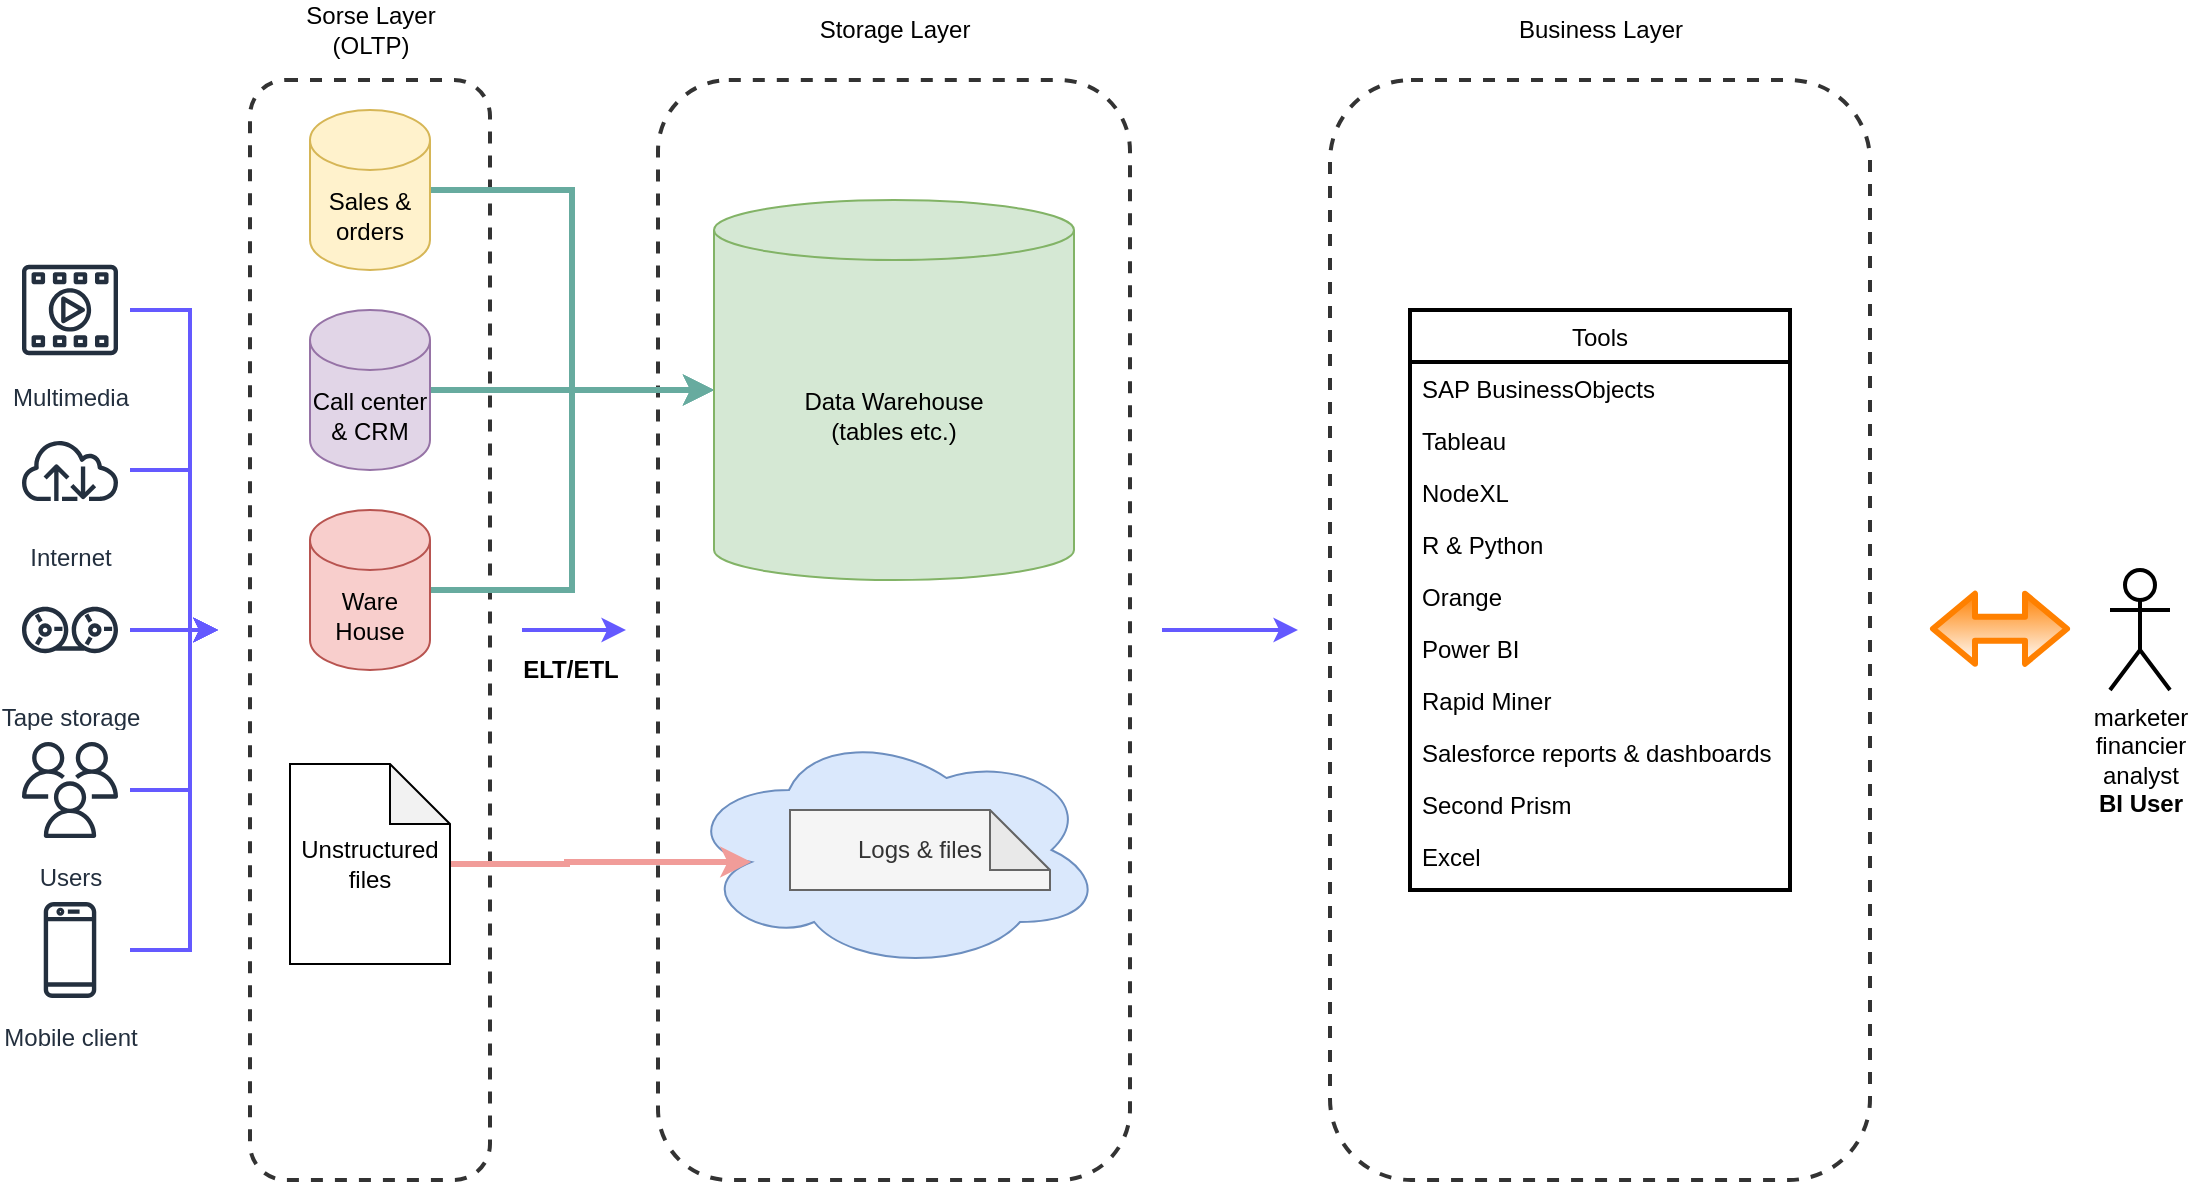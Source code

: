 <mxfile version="14.1.8" type="device"><diagram id="9KeOcHzGM5ESkbHt2LeX" name="Страница 1"><mxGraphModel dx="1106" dy="910" grid="1" gridSize="10" guides="1" tooltips="1" connect="1" arrows="1" fold="1" page="1" pageScale="1" pageWidth="1169" pageHeight="827" math="0" shadow="0"><root><mxCell id="0"/><mxCell id="1" parent="0"/><mxCell id="hTq7cZ6Y5a952dVV60YP-48" value="" style="edgeStyle=orthogonalEdgeStyle;rounded=0;orthogonalLoop=1;jettySize=auto;html=1;strokeWidth=2;strokeColor=#6459FF;" parent="1" source="hTq7cZ6Y5a952dVV60YP-26" target="hTq7cZ6Y5a952dVV60YP-29" edge="1"><mxGeometry relative="1" as="geometry"/></mxCell><mxCell id="hTq7cZ6Y5a952dVV60YP-26" value="" style="rounded=1;whiteSpace=wrap;html=1;opacity=80;fillColor=none;dashed=1;strokeWidth=2;perimeterSpacing=16;" parent="1" vertex="1"><mxGeometry x="334" y="145" width="236" height="550" as="geometry"/></mxCell><mxCell id="hTq7cZ6Y5a952dVV60YP-17" value="" style="edgeStyle=orthogonalEdgeStyle;rounded=0;orthogonalLoop=1;jettySize=auto;html=1;entryX=0;entryY=0.5;entryDx=0;entryDy=0;strokeWidth=2;strokeColor=#6459FF;" parent="1" source="hTq7cZ6Y5a952dVV60YP-3" target="hTq7cZ6Y5a952dVV60YP-8" edge="1"><mxGeometry relative="1" as="geometry"/></mxCell><mxCell id="hTq7cZ6Y5a952dVV60YP-3" value="Multimedia" style="outlineConnect=0;fontColor=#232F3E;gradientColor=none;strokeColor=#232F3E;fillColor=#ffffff;dashed=0;verticalLabelPosition=bottom;verticalAlign=top;align=center;html=1;fontSize=12;fontStyle=0;aspect=fixed;shape=mxgraph.aws4.resourceIcon;resIcon=mxgraph.aws4.multimedia;" parent="1" vertex="1"><mxGeometry x="10" y="230" width="60" height="60" as="geometry"/></mxCell><mxCell id="hTq7cZ6Y5a952dVV60YP-18" value="" style="edgeStyle=orthogonalEdgeStyle;rounded=0;orthogonalLoop=1;jettySize=auto;html=1;entryX=0;entryY=0.5;entryDx=0;entryDy=0;strokeWidth=2;strokeColor=#6459FF;" parent="1" source="hTq7cZ6Y5a952dVV60YP-4" target="hTq7cZ6Y5a952dVV60YP-8" edge="1"><mxGeometry relative="1" as="geometry"/></mxCell><mxCell id="hTq7cZ6Y5a952dVV60YP-4" value="Internet" style="outlineConnect=0;fontColor=#232F3E;gradientColor=none;strokeColor=#232F3E;fillColor=#ffffff;dashed=0;verticalLabelPosition=bottom;verticalAlign=top;align=center;html=1;fontSize=12;fontStyle=0;aspect=fixed;shape=mxgraph.aws4.resourceIcon;resIcon=mxgraph.aws4.internet;" parent="1" vertex="1"><mxGeometry x="10" y="310" width="60" height="60" as="geometry"/></mxCell><mxCell id="hTq7cZ6Y5a952dVV60YP-19" value="" style="edgeStyle=orthogonalEdgeStyle;rounded=0;orthogonalLoop=1;jettySize=auto;html=1;entryX=0;entryY=0.5;entryDx=0;entryDy=0;strokeWidth=2;strokeColor=#6459FF;" parent="1" source="hTq7cZ6Y5a952dVV60YP-5" target="hTq7cZ6Y5a952dVV60YP-8" edge="1"><mxGeometry relative="1" as="geometry"/></mxCell><mxCell id="hTq7cZ6Y5a952dVV60YP-5" value="Tape storage" style="outlineConnect=0;fontColor=#232F3E;gradientColor=none;strokeColor=#232F3E;fillColor=#ffffff;dashed=0;verticalLabelPosition=bottom;verticalAlign=top;align=center;html=1;fontSize=12;fontStyle=0;aspect=fixed;shape=mxgraph.aws4.resourceIcon;resIcon=mxgraph.aws4.tape_storage;" parent="1" vertex="1"><mxGeometry x="10" y="390" width="60" height="60" as="geometry"/></mxCell><mxCell id="hTq7cZ6Y5a952dVV60YP-21" value="" style="edgeStyle=orthogonalEdgeStyle;rounded=0;orthogonalLoop=1;jettySize=auto;html=1;entryX=0;entryY=0.5;entryDx=0;entryDy=0;strokeWidth=2;strokeColor=#6459FF;" parent="1" source="hTq7cZ6Y5a952dVV60YP-6" target="hTq7cZ6Y5a952dVV60YP-8" edge="1"><mxGeometry relative="1" as="geometry"/></mxCell><mxCell id="hTq7cZ6Y5a952dVV60YP-6" value="Mobile client" style="outlineConnect=0;fontColor=#232F3E;gradientColor=none;strokeColor=#232F3E;fillColor=#ffffff;dashed=0;verticalLabelPosition=bottom;verticalAlign=top;align=center;html=1;fontSize=12;fontStyle=0;aspect=fixed;shape=mxgraph.aws4.resourceIcon;resIcon=mxgraph.aws4.mobile_client;" parent="1" vertex="1"><mxGeometry x="10" y="550" width="60" height="60" as="geometry"/></mxCell><mxCell id="hTq7cZ6Y5a952dVV60YP-20" value="" style="edgeStyle=orthogonalEdgeStyle;rounded=0;orthogonalLoop=1;jettySize=auto;html=1;entryX=0;entryY=0.5;entryDx=0;entryDy=0;strokeWidth=2;strokeColor=#6459FF;" parent="1" source="hTq7cZ6Y5a952dVV60YP-7" target="hTq7cZ6Y5a952dVV60YP-8" edge="1"><mxGeometry relative="1" as="geometry"/></mxCell><mxCell id="hTq7cZ6Y5a952dVV60YP-7" value="Users" style="outlineConnect=0;fontColor=#232F3E;gradientColor=none;strokeColor=#232F3E;fillColor=#ffffff;dashed=0;verticalLabelPosition=bottom;verticalAlign=top;align=center;html=1;fontSize=12;fontStyle=0;aspect=fixed;shape=mxgraph.aws4.resourceIcon;resIcon=mxgraph.aws4.users;" parent="1" vertex="1"><mxGeometry x="10" y="470" width="60" height="60" as="geometry"/></mxCell><mxCell id="hTq7cZ6Y5a952dVV60YP-27" value="" style="edgeStyle=orthogonalEdgeStyle;rounded=0;orthogonalLoop=1;jettySize=auto;html=1;strokeWidth=2;strokeColor=#6459FF;" parent="1" source="hTq7cZ6Y5a952dVV60YP-8" target="hTq7cZ6Y5a952dVV60YP-26" edge="1"><mxGeometry relative="1" as="geometry"/></mxCell><mxCell id="hTq7cZ6Y5a952dVV60YP-8" value="" style="rounded=1;whiteSpace=wrap;html=1;opacity=80;fillColor=none;dashed=1;strokeWidth=2;perimeterSpacing=16;" parent="1" vertex="1"><mxGeometry x="130" y="145" width="120" height="550" as="geometry"/></mxCell><mxCell id="hTq7cZ6Y5a952dVV60YP-11" value="Sorse Layer&lt;br&gt;(OLTP)" style="text;html=1;align=center;verticalAlign=middle;resizable=0;points=[];autosize=1;" parent="1" vertex="1"><mxGeometry x="150" y="105" width="80" height="30" as="geometry"/></mxCell><mxCell id="hTq7cZ6Y5a952dVV60YP-55" style="edgeStyle=orthogonalEdgeStyle;rounded=0;orthogonalLoop=1;jettySize=auto;html=1;exitX=1;exitY=0.5;exitDx=0;exitDy=0;exitPerimeter=0;entryX=0;entryY=0.5;entryDx=0;entryDy=0;entryPerimeter=0;strokeWidth=3;strokeColor=#67AB9F;" parent="1" source="hTq7cZ6Y5a952dVV60YP-12" target="hTq7cZ6Y5a952dVV60YP-22" edge="1"><mxGeometry relative="1" as="geometry"/></mxCell><mxCell id="hTq7cZ6Y5a952dVV60YP-12" value="Sales &amp;amp; orders" style="shape=cylinder3;whiteSpace=wrap;html=1;boundedLbl=1;backgroundOutline=1;size=15;fillColor=#fff2cc;strokeColor=#d6b656;" parent="1" vertex="1"><mxGeometry x="160" y="160" width="60" height="80" as="geometry"/></mxCell><mxCell id="hTq7cZ6Y5a952dVV60YP-56" value="" style="edgeStyle=orthogonalEdgeStyle;rounded=0;orthogonalLoop=1;jettySize=auto;html=1;strokeWidth=3;entryX=0;entryY=0.5;entryDx=0;entryDy=0;entryPerimeter=0;strokeColor=#67AB9F;" parent="1" source="hTq7cZ6Y5a952dVV60YP-13" target="hTq7cZ6Y5a952dVV60YP-22" edge="1"><mxGeometry relative="1" as="geometry"/></mxCell><mxCell id="hTq7cZ6Y5a952dVV60YP-13" value="Call center &amp;amp; CRM" style="shape=cylinder3;whiteSpace=wrap;html=1;boundedLbl=1;backgroundOutline=1;size=15;fillColor=#e1d5e7;strokeColor=#9673a6;" parent="1" vertex="1"><mxGeometry x="160" y="260" width="60" height="80" as="geometry"/></mxCell><mxCell id="hTq7cZ6Y5a952dVV60YP-53" style="edgeStyle=orthogonalEdgeStyle;rounded=0;orthogonalLoop=1;jettySize=auto;html=1;entryX=0;entryY=0.5;entryDx=0;entryDy=0;entryPerimeter=0;strokeWidth=3;strokeColor=#67AB9F;" parent="1" source="hTq7cZ6Y5a952dVV60YP-14" target="hTq7cZ6Y5a952dVV60YP-22" edge="1"><mxGeometry relative="1" as="geometry"/></mxCell><mxCell id="hTq7cZ6Y5a952dVV60YP-14" value="Ware House" style="shape=cylinder3;whiteSpace=wrap;html=1;boundedLbl=1;backgroundOutline=1;size=15;fillColor=#f8cecc;strokeColor=#b85450;" parent="1" vertex="1"><mxGeometry x="160" y="360" width="60" height="80" as="geometry"/></mxCell><mxCell id="hTq7cZ6Y5a952dVV60YP-22" value="Data Warehouse&lt;br&gt;(tables etc.)" style="shape=cylinder3;whiteSpace=wrap;html=1;boundedLbl=1;backgroundOutline=1;size=15;fillColor=#d5e8d4;strokeColor=#82b366;" parent="1" vertex="1"><mxGeometry x="362" y="205" width="180" height="190" as="geometry"/></mxCell><mxCell id="hTq7cZ6Y5a952dVV60YP-28" value="&lt;b&gt;ELT/ETL&lt;/b&gt;" style="text;html=1;align=center;verticalAlign=middle;resizable=0;points=[];autosize=1;strokeWidth=1;" parent="1" vertex="1"><mxGeometry x="260" y="430" width="60" height="20" as="geometry"/></mxCell><mxCell id="hTq7cZ6Y5a952dVV60YP-23" value="" style="ellipse;shape=cloud;whiteSpace=wrap;html=1;fillColor=#dae8fc;strokeColor=#6c8ebf;" parent="1" vertex="1"><mxGeometry x="347" y="470" width="210" height="120" as="geometry"/></mxCell><mxCell id="hTq7cZ6Y5a952dVV60YP-15" value="Logs &amp;amp; files" style="shape=note;whiteSpace=wrap;html=1;backgroundOutline=1;darkOpacity=0.05;fillColor=#f5f5f5;strokeColor=#666666;fontColor=#333333;" parent="1" vertex="1"><mxGeometry x="400" y="510" width="130" height="40" as="geometry"/></mxCell><mxCell id="hTq7cZ6Y5a952dVV60YP-29" value="" style="rounded=1;whiteSpace=wrap;html=1;opacity=80;fillColor=none;dashed=1;strokeWidth=2;perimeterSpacing=16;" parent="1" vertex="1"><mxGeometry x="670" y="145" width="270" height="550" as="geometry"/></mxCell><mxCell id="hTq7cZ6Y5a952dVV60YP-30" value="Storage Layer" style="text;html=1;align=center;verticalAlign=middle;resizable=0;points=[];autosize=1;" parent="1" vertex="1"><mxGeometry x="407" y="110" width="90" height="20" as="geometry"/></mxCell><mxCell id="hTq7cZ6Y5a952dVV60YP-31" value="Business Layer" style="text;html=1;align=center;verticalAlign=middle;resizable=0;points=[];autosize=1;" parent="1" vertex="1"><mxGeometry x="755" y="110" width="100" height="20" as="geometry"/></mxCell><mxCell id="hTq7cZ6Y5a952dVV60YP-32" value="marketer&lt;br&gt;financier&lt;br&gt;analyst&lt;br&gt;&lt;b&gt;BI User&lt;/b&gt;" style="shape=umlActor;verticalLabelPosition=bottom;verticalAlign=top;html=1;outlineConnect=0;strokeColor=#000000;strokeWidth=2;fillColor=none;" parent="1" vertex="1"><mxGeometry x="1060" y="390" width="30" height="60" as="geometry"/></mxCell><mxCell id="hTq7cZ6Y5a952dVV60YP-36" value="Tools" style="swimlane;fontStyle=0;childLayout=stackLayout;horizontal=1;startSize=26;fillColor=none;horizontalStack=0;resizeParent=1;resizeParentMax=0;resizeLast=0;collapsible=1;marginBottom=0;strokeColor=#000000;strokeWidth=2;" parent="1" vertex="1"><mxGeometry x="710" y="260" width="190" height="290" as="geometry"/></mxCell><mxCell id="hTq7cZ6Y5a952dVV60YP-37" value="SAP BusinessObjects" style="text;strokeColor=none;fillColor=none;align=left;verticalAlign=top;spacingLeft=4;spacingRight=4;overflow=hidden;rotatable=0;points=[[0,0.5],[1,0.5]];portConstraint=eastwest;" parent="hTq7cZ6Y5a952dVV60YP-36" vertex="1"><mxGeometry y="26" width="190" height="26" as="geometry"/></mxCell><mxCell id="hTq7cZ6Y5a952dVV60YP-40" value="Tableau" style="text;strokeColor=none;fillColor=none;align=left;verticalAlign=top;spacingLeft=4;spacingRight=4;overflow=hidden;rotatable=0;points=[[0,0.5],[1,0.5]];portConstraint=eastwest;" parent="hTq7cZ6Y5a952dVV60YP-36" vertex="1"><mxGeometry y="52" width="190" height="26" as="geometry"/></mxCell><mxCell id="hTq7cZ6Y5a952dVV60YP-41" value="NodeXL" style="text;strokeColor=none;fillColor=none;align=left;verticalAlign=top;spacingLeft=4;spacingRight=4;overflow=hidden;rotatable=0;points=[[0,0.5],[1,0.5]];portConstraint=eastwest;" parent="hTq7cZ6Y5a952dVV60YP-36" vertex="1"><mxGeometry y="78" width="190" height="26" as="geometry"/></mxCell><mxCell id="hTq7cZ6Y5a952dVV60YP-42" value="R &amp; Python" style="text;strokeColor=none;fillColor=none;align=left;verticalAlign=top;spacingLeft=4;spacingRight=4;overflow=hidden;rotatable=0;points=[[0,0.5],[1,0.5]];portConstraint=eastwest;" parent="hTq7cZ6Y5a952dVV60YP-36" vertex="1"><mxGeometry y="104" width="190" height="26" as="geometry"/></mxCell><mxCell id="hTq7cZ6Y5a952dVV60YP-43" value="Orange" style="text;strokeColor=none;fillColor=none;align=left;verticalAlign=top;spacingLeft=4;spacingRight=4;overflow=hidden;rotatable=0;points=[[0,0.5],[1,0.5]];portConstraint=eastwest;" parent="hTq7cZ6Y5a952dVV60YP-36" vertex="1"><mxGeometry y="130" width="190" height="26" as="geometry"/></mxCell><mxCell id="hTq7cZ6Y5a952dVV60YP-44" value="Power BI" style="text;strokeColor=none;fillColor=none;align=left;verticalAlign=top;spacingLeft=4;spacingRight=4;overflow=hidden;rotatable=0;points=[[0,0.5],[1,0.5]];portConstraint=eastwest;" parent="hTq7cZ6Y5a952dVV60YP-36" vertex="1"><mxGeometry y="156" width="190" height="26" as="geometry"/></mxCell><mxCell id="hTq7cZ6Y5a952dVV60YP-45" value="Rapid Miner" style="text;strokeColor=none;fillColor=none;align=left;verticalAlign=top;spacingLeft=4;spacingRight=4;overflow=hidden;rotatable=0;points=[[0,0.5],[1,0.5]];portConstraint=eastwest;" parent="hTq7cZ6Y5a952dVV60YP-36" vertex="1"><mxGeometry y="182" width="190" height="26" as="geometry"/></mxCell><mxCell id="hTq7cZ6Y5a952dVV60YP-46" value="Salesforce reports &amp; dashboards" style="text;strokeColor=none;fillColor=none;align=left;verticalAlign=top;spacingLeft=4;spacingRight=4;overflow=hidden;rotatable=0;points=[[0,0.5],[1,0.5]];portConstraint=eastwest;" parent="hTq7cZ6Y5a952dVV60YP-36" vertex="1"><mxGeometry y="208" width="190" height="26" as="geometry"/></mxCell><mxCell id="hTq7cZ6Y5a952dVV60YP-47" value="Second Prism" style="text;strokeColor=none;fillColor=none;align=left;verticalAlign=top;spacingLeft=4;spacingRight=4;overflow=hidden;rotatable=0;points=[[0,0.5],[1,0.5]];portConstraint=eastwest;" parent="hTq7cZ6Y5a952dVV60YP-36" vertex="1"><mxGeometry y="234" width="190" height="26" as="geometry"/></mxCell><mxCell id="hTq7cZ6Y5a952dVV60YP-38" value="Excel&#10;" style="text;strokeColor=none;fillColor=none;align=left;verticalAlign=top;spacingLeft=4;spacingRight=4;overflow=hidden;rotatable=0;points=[[0,0.5],[1,0.5]];portConstraint=eastwest;" parent="hTq7cZ6Y5a952dVV60YP-36" vertex="1"><mxGeometry y="260" width="190" height="30" as="geometry"/></mxCell><mxCell id="hTq7cZ6Y5a952dVV60YP-52" style="edgeStyle=orthogonalEdgeStyle;rounded=0;orthogonalLoop=1;jettySize=auto;html=1;entryX=0.16;entryY=0.55;entryDx=0;entryDy=0;entryPerimeter=0;strokeColor=#F19C99;strokeWidth=3;" parent="1" source="hTq7cZ6Y5a952dVV60YP-51" target="hTq7cZ6Y5a952dVV60YP-23" edge="1"><mxGeometry relative="1" as="geometry"/></mxCell><mxCell id="hTq7cZ6Y5a952dVV60YP-51" value="Unstructured files" style="shape=note;whiteSpace=wrap;html=1;backgroundOutline=1;darkOpacity=0.05;strokeColor=#000000;strokeWidth=1;fillColor=none;" parent="1" vertex="1"><mxGeometry x="150" y="487" width="80" height="100" as="geometry"/></mxCell><mxCell id="hTq7cZ6Y5a952dVV60YP-60" value="" style="shape=flexArrow;endArrow=classic;startArrow=classic;html=1;strokeWidth=3;strokeColor=#FF8000;fillColor=#FF8000;gradientColor=#ffffff;" parent="1" edge="1"><mxGeometry width="50" height="50" relative="1" as="geometry"><mxPoint x="970" y="419.38" as="sourcePoint"/><mxPoint x="1040" y="419.38" as="targetPoint"/></mxGeometry></mxCell></root></mxGraphModel></diagram></mxfile>